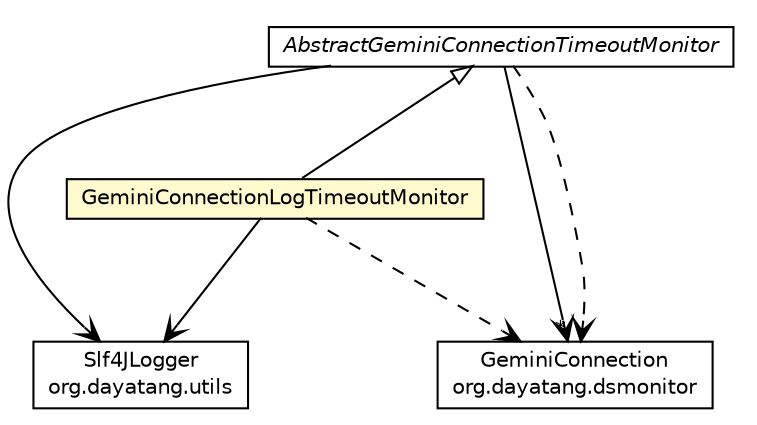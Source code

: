 #!/usr/local/bin/dot
#
# Class diagram 
# Generated by UMLGraph version R5_6_6-8-g8d7759 (http://www.umlgraph.org/)
#

digraph G {
	edge [fontname="Helvetica",fontsize=10,labelfontname="Helvetica",labelfontsize=10];
	node [fontname="Helvetica",fontsize=10,shape=plaintext];
	nodesep=0.25;
	ranksep=0.5;
	// org.dayatang.utils.Slf4JLogger
	c51401 [label=<<table title="org.dayatang.utils.Slf4JLogger" border="0" cellborder="1" cellspacing="0" cellpadding="2" port="p" href="../../utils/Slf4JLogger.html">
		<tr><td><table border="0" cellspacing="0" cellpadding="1">
<tr><td align="center" balign="center"> Slf4JLogger </td></tr>
<tr><td align="center" balign="center"> org.dayatang.utils </td></tr>
		</table></td></tr>
		</table>>, URL="../../utils/Slf4JLogger.html", fontname="Helvetica", fontcolor="black", fontsize=10.0];
	// org.dayatang.dsmonitor.GeminiConnection
	c51639 [label=<<table title="org.dayatang.dsmonitor.GeminiConnection" border="0" cellborder="1" cellspacing="0" cellpadding="2" port="p" href="../GeminiConnection.html">
		<tr><td><table border="0" cellspacing="0" cellpadding="1">
<tr><td align="center" balign="center"> GeminiConnection </td></tr>
<tr><td align="center" balign="center"> org.dayatang.dsmonitor </td></tr>
		</table></td></tr>
		</table>>, URL="../GeminiConnection.html", fontname="Helvetica", fontcolor="black", fontsize=10.0];
	// org.dayatang.dsmonitor.monitor.GeminiConnectionLogTimeoutMonitor
	c51643 [label=<<table title="org.dayatang.dsmonitor.monitor.GeminiConnectionLogTimeoutMonitor" border="0" cellborder="1" cellspacing="0" cellpadding="2" port="p" bgcolor="lemonChiffon" href="./GeminiConnectionLogTimeoutMonitor.html">
		<tr><td><table border="0" cellspacing="0" cellpadding="1">
<tr><td align="center" balign="center"> GeminiConnectionLogTimeoutMonitor </td></tr>
		</table></td></tr>
		</table>>, URL="./GeminiConnectionLogTimeoutMonitor.html", fontname="Helvetica", fontcolor="black", fontsize=10.0];
	// org.dayatang.dsmonitor.monitor.AbstractGeminiConnectionTimeoutMonitor
	c51644 [label=<<table title="org.dayatang.dsmonitor.monitor.AbstractGeminiConnectionTimeoutMonitor" border="0" cellborder="1" cellspacing="0" cellpadding="2" port="p" href="./AbstractGeminiConnectionTimeoutMonitor.html">
		<tr><td><table border="0" cellspacing="0" cellpadding="1">
<tr><td align="center" balign="center"><font face="Helvetica-Oblique"> AbstractGeminiConnectionTimeoutMonitor </font></td></tr>
		</table></td></tr>
		</table>>, URL="./AbstractGeminiConnectionTimeoutMonitor.html", fontname="Helvetica", fontcolor="black", fontsize=10.0];
	//org.dayatang.dsmonitor.monitor.GeminiConnectionLogTimeoutMonitor extends org.dayatang.dsmonitor.monitor.AbstractGeminiConnectionTimeoutMonitor
	c51644:p -> c51643:p [dir=back,arrowtail=empty];
	// org.dayatang.dsmonitor.monitor.GeminiConnectionLogTimeoutMonitor NAVASSOC org.dayatang.utils.Slf4JLogger
	c51643:p -> c51401:p [taillabel="", label=" "headlabel="", fontname="Helvetica", fontcolor="black", fontsize=10.0, color="black", arrowhead=open];
	// org.dayatang.dsmonitor.monitor.AbstractGeminiConnectionTimeoutMonitor NAVASSOC org.dayatang.utils.Slf4JLogger
	c51644:p -> c51401:p [taillabel="", label=" "headlabel="", fontname="Helvetica", fontcolor="black", fontsize=10.0, color="black", arrowhead=open];
	// org.dayatang.dsmonitor.monitor.AbstractGeminiConnectionTimeoutMonitor NAVASSOC org.dayatang.dsmonitor.GeminiConnection
	c51644:p -> c51639:p [taillabel="", label=" "headlabel="*", fontname="Helvetica", fontcolor="black", fontsize=10.0, color="black", arrowhead=open];
	// org.dayatang.dsmonitor.monitor.GeminiConnectionLogTimeoutMonitor DEPEND org.dayatang.dsmonitor.GeminiConnection
	c51643:p -> c51639:p [taillabel="", label=" "headlabel="", fontname="Helvetica", fontcolor="black", fontsize=10.0, color="black", arrowhead=open, style=dashed];
	// org.dayatang.dsmonitor.monitor.AbstractGeminiConnectionTimeoutMonitor DEPEND org.dayatang.dsmonitor.GeminiConnection
	c51644:p -> c51639:p [taillabel="", label=" "headlabel="", fontname="Helvetica", fontcolor="black", fontsize=10.0, color="black", arrowhead=open, style=dashed];
}


